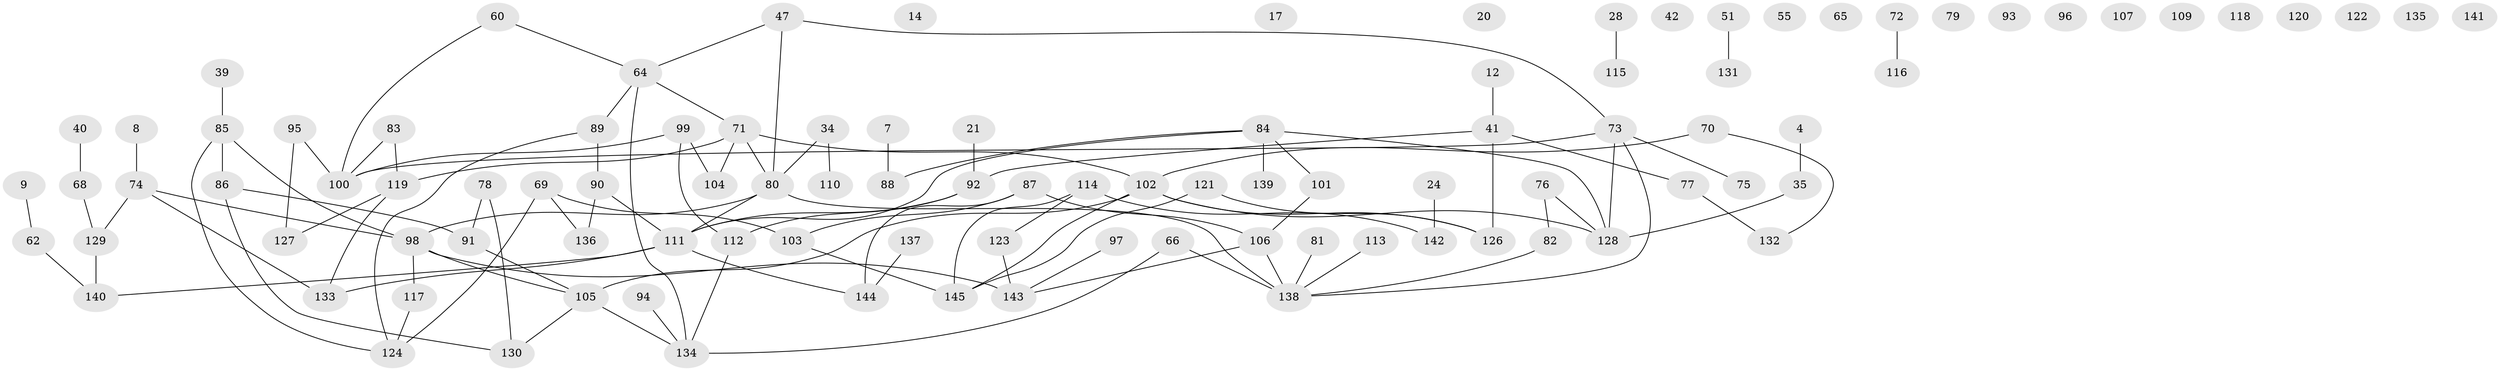 // original degree distribution, {3: 0.25517241379310346, 4: 0.1103448275862069, 5: 0.034482758620689655, 1: 0.1793103448275862, 2: 0.296551724137931, 0: 0.1103448275862069, 6: 0.013793103448275862}
// Generated by graph-tools (version 1.1) at 2025/42/03/04/25 21:42:42]
// undirected, 101 vertices, 114 edges
graph export_dot {
graph [start="1"]
  node [color=gray90,style=filled];
  4;
  7;
  8;
  9;
  12;
  14;
  17;
  20;
  21;
  24;
  28;
  34 [super="+26"];
  35;
  39;
  40;
  41;
  42;
  47;
  51;
  55;
  60;
  62;
  64 [super="+27"];
  65;
  66 [super="+58"];
  68;
  69;
  70;
  71 [super="+48"];
  72;
  73 [super="+1"];
  74;
  75;
  76;
  77;
  78;
  79;
  80 [super="+6+36+45"];
  81;
  82;
  83 [super="+46"];
  84 [super="+18"];
  85;
  86 [super="+52"];
  87;
  88;
  89 [super="+57"];
  90 [super="+32"];
  91;
  92;
  93;
  94;
  95;
  96;
  97;
  98 [super="+50"];
  99;
  100 [super="+19"];
  101;
  102 [super="+2+16+33"];
  103;
  104;
  105 [super="+11"];
  106;
  107;
  109;
  110;
  111 [super="+37+61+108"];
  112;
  113;
  114 [super="+23"];
  115;
  116;
  117;
  118;
  119;
  120;
  121;
  122;
  123;
  124 [super="+31"];
  126 [super="+56"];
  127;
  128 [super="+59"];
  129 [super="+43"];
  130 [super="+25"];
  131;
  132;
  133 [super="+54"];
  134 [super="+53+63"];
  135;
  136;
  137;
  138 [super="+10+125"];
  139;
  140;
  141;
  142;
  143 [super="+67"];
  144;
  145;
  4 -- 35;
  7 -- 88;
  8 -- 74;
  9 -- 62;
  12 -- 41;
  21 -- 92;
  24 -- 142;
  28 -- 115;
  34 -- 110;
  34 -- 80;
  35 -- 128;
  39 -- 85;
  40 -- 68;
  41 -- 77;
  41 -- 92;
  41 -- 126;
  47 -- 64;
  47 -- 73;
  47 -- 80;
  51 -- 131;
  60 -- 64;
  60 -- 100;
  62 -- 140;
  64 -- 89;
  64 -- 134;
  64 -- 71;
  66 -- 134;
  66 -- 138;
  68 -- 129;
  69 -- 103;
  69 -- 124;
  69 -- 136;
  70 -- 132;
  70 -- 102;
  71 -- 102;
  71 -- 80;
  71 -- 119;
  71 -- 104;
  72 -- 116;
  73 -- 75;
  73 -- 138;
  73 -- 100;
  73 -- 128;
  74 -- 129;
  74 -- 98;
  74 -- 133;
  76 -- 82;
  76 -- 128;
  77 -- 132;
  78 -- 91;
  78 -- 130;
  80 -- 98;
  80 -- 138 [weight=2];
  80 -- 111 [weight=2];
  81 -- 138;
  82 -- 138;
  83 -- 119;
  83 -- 100;
  84 -- 139;
  84 -- 88;
  84 -- 101;
  84 -- 128;
  84 -- 111;
  85 -- 98;
  85 -- 124;
  85 -- 86;
  86 -- 91;
  86 -- 130;
  87 -- 103;
  87 -- 106;
  87 -- 144;
  89 -- 90;
  89 -- 124;
  90 -- 136;
  90 -- 111;
  91 -- 105;
  92 -- 111;
  92 -- 112;
  94 -- 134;
  95 -- 100;
  95 -- 127;
  97 -- 143;
  98 -- 117;
  98 -- 143 [weight=2];
  98 -- 105;
  99 -- 104;
  99 -- 112;
  99 -- 100;
  101 -- 106;
  102 -- 145;
  102 -- 105;
  102 -- 126 [weight=2];
  102 -- 128;
  103 -- 145;
  105 -- 130;
  105 -- 134;
  106 -- 138;
  106 -- 143;
  111 -- 144;
  111 -- 140;
  111 -- 133;
  112 -- 134;
  113 -- 138;
  114 -- 123;
  114 -- 142;
  114 -- 145;
  117 -- 124;
  119 -- 127;
  119 -- 133;
  121 -- 145;
  121 -- 126;
  123 -- 143;
  129 -- 140;
  137 -- 144;
}
